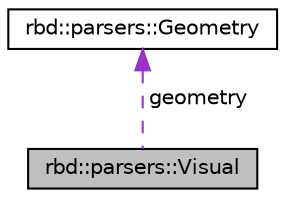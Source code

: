 digraph "rbd::parsers::Visual"
{
  edge [fontname="Helvetica",fontsize="10",labelfontname="Helvetica",labelfontsize="10"];
  node [fontname="Helvetica",fontsize="10",shape=record];
  Node1 [label="rbd::parsers::Visual",height=0.2,width=0.4,color="black", fillcolor="grey75", style="filled", fontcolor="black"];
  Node2 -> Node1 [dir="back",color="darkorchid3",fontsize="10",style="dashed",label=" geometry" ,fontname="Helvetica"];
  Node2 [label="rbd::parsers::Geometry",height=0.2,width=0.4,color="black", fillcolor="white", style="filled",URL="$structrbd_1_1parsers_1_1Geometry.html"];
}
